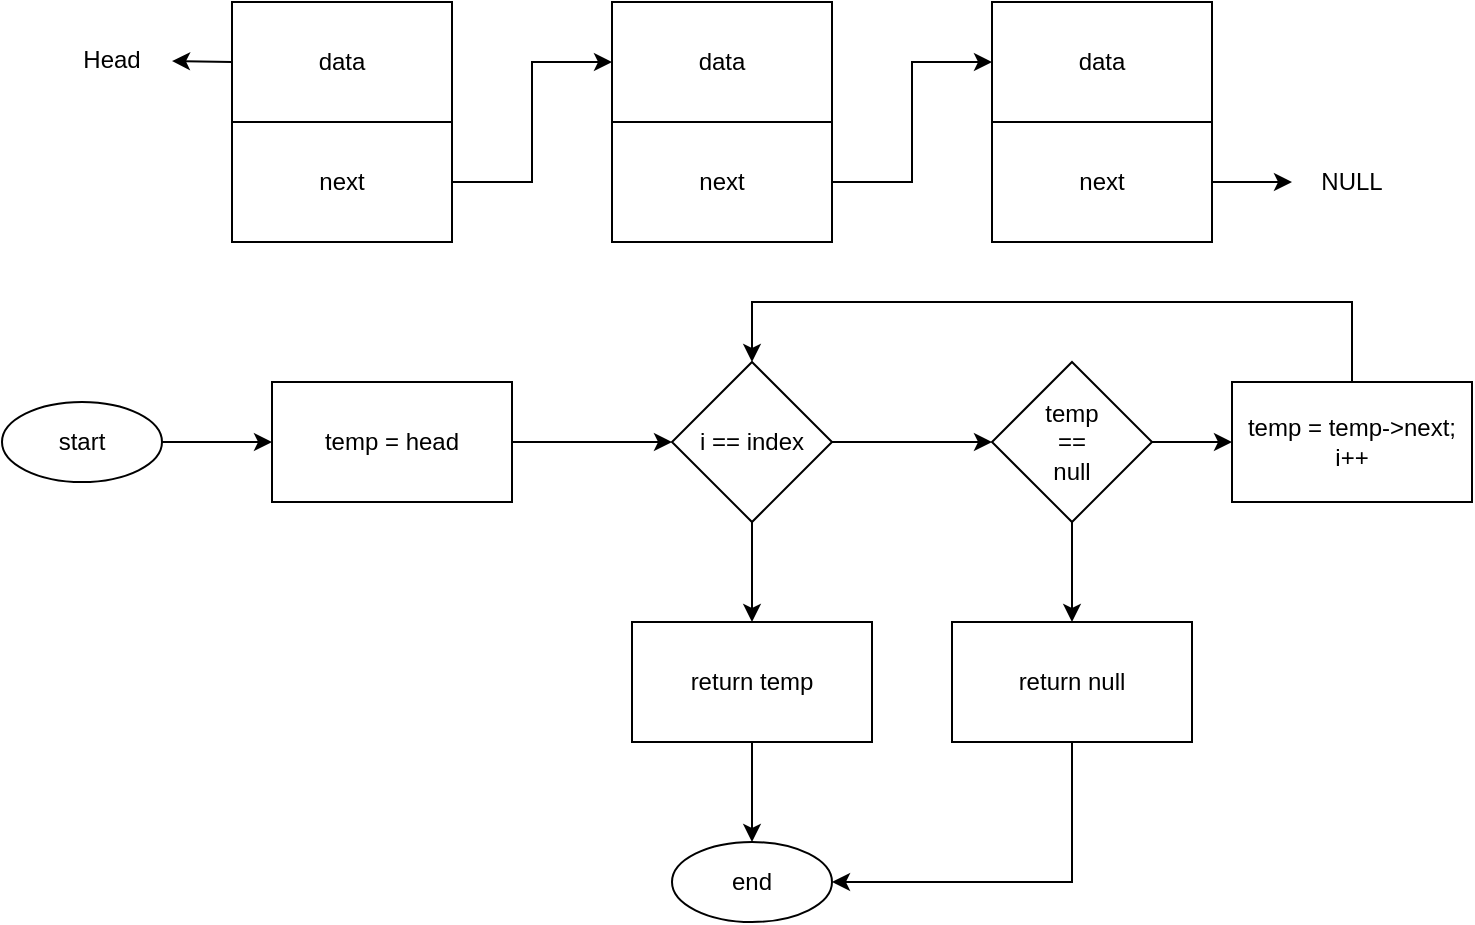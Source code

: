 <mxfile version="21.6.9" type="github">
  <diagram name="Page-1" id="1Yo3Lv8PArLlSCxRLg55">
    <mxGraphModel dx="1083" dy="773" grid="1" gridSize="10" guides="1" tooltips="1" connect="1" arrows="1" fold="1" page="1" pageScale="1" pageWidth="850" pageHeight="1100" math="0" shadow="0">
      <root>
        <mxCell id="0" />
        <mxCell id="1" parent="0" />
        <mxCell id="XO3YEEEyWwqjyCKIL8rL-2" style="edgeStyle=orthogonalEdgeStyle;rounded=0;orthogonalLoop=1;jettySize=auto;html=1;exitX=1;exitY=0.5;exitDx=0;exitDy=0;entryX=0;entryY=0.5;entryDx=0;entryDy=0;" edge="1" parent="1" source="XO3YEEEyWwqjyCKIL8rL-3" target="XO3YEEEyWwqjyCKIL8rL-7">
          <mxGeometry relative="1" as="geometry" />
        </mxCell>
        <mxCell id="XO3YEEEyWwqjyCKIL8rL-3" value="next" style="rounded=0;whiteSpace=wrap;html=1;" vertex="1" parent="1">
          <mxGeometry x="150" y="110" width="110" height="60" as="geometry" />
        </mxCell>
        <mxCell id="XO3YEEEyWwqjyCKIL8rL-4" value="data" style="rounded=0;whiteSpace=wrap;html=1;" vertex="1" parent="1">
          <mxGeometry x="150" y="50" width="110" height="60" as="geometry" />
        </mxCell>
        <mxCell id="XO3YEEEyWwqjyCKIL8rL-5" style="edgeStyle=orthogonalEdgeStyle;rounded=0;orthogonalLoop=1;jettySize=auto;html=1;exitX=1;exitY=0.5;exitDx=0;exitDy=0;entryX=0;entryY=0.5;entryDx=0;entryDy=0;" edge="1" parent="1" source="XO3YEEEyWwqjyCKIL8rL-6" target="XO3YEEEyWwqjyCKIL8rL-10">
          <mxGeometry relative="1" as="geometry" />
        </mxCell>
        <mxCell id="XO3YEEEyWwqjyCKIL8rL-6" value="next" style="rounded=0;whiteSpace=wrap;html=1;" vertex="1" parent="1">
          <mxGeometry x="340" y="110" width="110" height="60" as="geometry" />
        </mxCell>
        <mxCell id="XO3YEEEyWwqjyCKIL8rL-7" value="data" style="rounded=0;whiteSpace=wrap;html=1;" vertex="1" parent="1">
          <mxGeometry x="340" y="50" width="110" height="60" as="geometry" />
        </mxCell>
        <mxCell id="XO3YEEEyWwqjyCKIL8rL-8" style="edgeStyle=orthogonalEdgeStyle;rounded=0;orthogonalLoop=1;jettySize=auto;html=1;exitX=1;exitY=0.5;exitDx=0;exitDy=0;" edge="1" parent="1" source="XO3YEEEyWwqjyCKIL8rL-9" target="XO3YEEEyWwqjyCKIL8rL-11">
          <mxGeometry relative="1" as="geometry">
            <mxPoint x="710" y="140" as="targetPoint" />
          </mxGeometry>
        </mxCell>
        <mxCell id="XO3YEEEyWwqjyCKIL8rL-9" value="next" style="rounded=0;whiteSpace=wrap;html=1;" vertex="1" parent="1">
          <mxGeometry x="530" y="110" width="110" height="60" as="geometry" />
        </mxCell>
        <mxCell id="XO3YEEEyWwqjyCKIL8rL-10" value="data" style="rounded=0;whiteSpace=wrap;html=1;" vertex="1" parent="1">
          <mxGeometry x="530" y="50" width="110" height="60" as="geometry" />
        </mxCell>
        <mxCell id="XO3YEEEyWwqjyCKIL8rL-11" value="NULL" style="text;html=1;strokeColor=none;fillColor=none;align=center;verticalAlign=middle;whiteSpace=wrap;rounded=0;" vertex="1" parent="1">
          <mxGeometry x="680" y="125" width="60" height="30" as="geometry" />
        </mxCell>
        <mxCell id="XO3YEEEyWwqjyCKIL8rL-12" value="" style="endArrow=classic;html=1;rounded=0;exitX=0;exitY=0.5;exitDx=0;exitDy=0;" edge="1" parent="1" source="XO3YEEEyWwqjyCKIL8rL-4" target="XO3YEEEyWwqjyCKIL8rL-13">
          <mxGeometry width="50" height="50" relative="1" as="geometry">
            <mxPoint x="390" y="199" as="sourcePoint" />
            <mxPoint x="90" y="79" as="targetPoint" />
          </mxGeometry>
        </mxCell>
        <mxCell id="XO3YEEEyWwqjyCKIL8rL-13" value="Head" style="text;html=1;strokeColor=none;fillColor=none;align=center;verticalAlign=middle;whiteSpace=wrap;rounded=0;" vertex="1" parent="1">
          <mxGeometry x="60" y="64" width="60" height="30" as="geometry" />
        </mxCell>
        <mxCell id="XO3YEEEyWwqjyCKIL8rL-38" style="edgeStyle=orthogonalEdgeStyle;rounded=0;orthogonalLoop=1;jettySize=auto;html=1;exitX=1;exitY=0.5;exitDx=0;exitDy=0;entryX=0;entryY=0.5;entryDx=0;entryDy=0;" edge="1" parent="1" source="XO3YEEEyWwqjyCKIL8rL-14" target="XO3YEEEyWwqjyCKIL8rL-29">
          <mxGeometry relative="1" as="geometry" />
        </mxCell>
        <mxCell id="XO3YEEEyWwqjyCKIL8rL-14" value="start" style="ellipse;whiteSpace=wrap;html=1;" vertex="1" parent="1">
          <mxGeometry x="35" y="250" width="80" height="40" as="geometry" />
        </mxCell>
        <mxCell id="XO3YEEEyWwqjyCKIL8rL-41" style="edgeStyle=orthogonalEdgeStyle;rounded=0;orthogonalLoop=1;jettySize=auto;html=1;exitX=1;exitY=0.5;exitDx=0;exitDy=0;entryX=0;entryY=0.5;entryDx=0;entryDy=0;" edge="1" parent="1" source="XO3YEEEyWwqjyCKIL8rL-25" target="XO3YEEEyWwqjyCKIL8rL-36">
          <mxGeometry relative="1" as="geometry" />
        </mxCell>
        <mxCell id="XO3YEEEyWwqjyCKIL8rL-47" style="edgeStyle=orthogonalEdgeStyle;rounded=0;orthogonalLoop=1;jettySize=auto;html=1;exitX=0.5;exitY=1;exitDx=0;exitDy=0;entryX=0.5;entryY=0;entryDx=0;entryDy=0;" edge="1" parent="1" source="XO3YEEEyWwqjyCKIL8rL-25" target="XO3YEEEyWwqjyCKIL8rL-27">
          <mxGeometry relative="1" as="geometry" />
        </mxCell>
        <mxCell id="XO3YEEEyWwqjyCKIL8rL-25" value="temp&lt;br&gt;==&lt;br&gt;null" style="rhombus;whiteSpace=wrap;html=1;" vertex="1" parent="1">
          <mxGeometry x="530" y="230" width="80" height="80" as="geometry" />
        </mxCell>
        <mxCell id="XO3YEEEyWwqjyCKIL8rL-50" style="edgeStyle=orthogonalEdgeStyle;rounded=0;orthogonalLoop=1;jettySize=auto;html=1;exitX=0.5;exitY=1;exitDx=0;exitDy=0;entryX=1;entryY=0.5;entryDx=0;entryDy=0;" edge="1" parent="1" source="XO3YEEEyWwqjyCKIL8rL-27" target="XO3YEEEyWwqjyCKIL8rL-37">
          <mxGeometry relative="1" as="geometry" />
        </mxCell>
        <mxCell id="XO3YEEEyWwqjyCKIL8rL-27" value="return null" style="whiteSpace=wrap;html=1;" vertex="1" parent="1">
          <mxGeometry x="510" y="360" width="120" height="60" as="geometry" />
        </mxCell>
        <mxCell id="XO3YEEEyWwqjyCKIL8rL-39" style="edgeStyle=orthogonalEdgeStyle;rounded=0;orthogonalLoop=1;jettySize=auto;html=1;exitX=1;exitY=0.5;exitDx=0;exitDy=0;" edge="1" parent="1" source="XO3YEEEyWwqjyCKIL8rL-29" target="XO3YEEEyWwqjyCKIL8rL-31">
          <mxGeometry relative="1" as="geometry" />
        </mxCell>
        <mxCell id="XO3YEEEyWwqjyCKIL8rL-29" value="temp = head" style="whiteSpace=wrap;html=1;" vertex="1" parent="1">
          <mxGeometry x="170" y="240" width="120" height="60" as="geometry" />
        </mxCell>
        <mxCell id="XO3YEEEyWwqjyCKIL8rL-40" style="edgeStyle=orthogonalEdgeStyle;rounded=0;orthogonalLoop=1;jettySize=auto;html=1;exitX=1;exitY=0.5;exitDx=0;exitDy=0;entryX=0;entryY=0.5;entryDx=0;entryDy=0;" edge="1" parent="1" source="XO3YEEEyWwqjyCKIL8rL-31" target="XO3YEEEyWwqjyCKIL8rL-25">
          <mxGeometry relative="1" as="geometry" />
        </mxCell>
        <mxCell id="XO3YEEEyWwqjyCKIL8rL-48" style="edgeStyle=orthogonalEdgeStyle;rounded=0;orthogonalLoop=1;jettySize=auto;html=1;exitX=0.5;exitY=1;exitDx=0;exitDy=0;entryX=0.5;entryY=0;entryDx=0;entryDy=0;" edge="1" parent="1" source="XO3YEEEyWwqjyCKIL8rL-31" target="XO3YEEEyWwqjyCKIL8rL-35">
          <mxGeometry relative="1" as="geometry" />
        </mxCell>
        <mxCell id="XO3YEEEyWwqjyCKIL8rL-31" value="i == index" style="rhombus;whiteSpace=wrap;html=1;" vertex="1" parent="1">
          <mxGeometry x="370" y="230" width="80" height="80" as="geometry" />
        </mxCell>
        <mxCell id="XO3YEEEyWwqjyCKIL8rL-49" style="edgeStyle=orthogonalEdgeStyle;rounded=0;orthogonalLoop=1;jettySize=auto;html=1;exitX=0.5;exitY=1;exitDx=0;exitDy=0;entryX=0.5;entryY=0;entryDx=0;entryDy=0;" edge="1" parent="1" source="XO3YEEEyWwqjyCKIL8rL-35" target="XO3YEEEyWwqjyCKIL8rL-37">
          <mxGeometry relative="1" as="geometry" />
        </mxCell>
        <mxCell id="XO3YEEEyWwqjyCKIL8rL-35" value="return temp" style="rounded=0;whiteSpace=wrap;html=1;" vertex="1" parent="1">
          <mxGeometry x="350" y="360" width="120" height="60" as="geometry" />
        </mxCell>
        <mxCell id="XO3YEEEyWwqjyCKIL8rL-51" style="edgeStyle=orthogonalEdgeStyle;rounded=0;orthogonalLoop=1;jettySize=auto;html=1;exitX=0.5;exitY=0;exitDx=0;exitDy=0;entryX=0.5;entryY=0;entryDx=0;entryDy=0;" edge="1" parent="1" source="XO3YEEEyWwqjyCKIL8rL-36" target="XO3YEEEyWwqjyCKIL8rL-31">
          <mxGeometry relative="1" as="geometry">
            <Array as="points">
              <mxPoint x="710" y="200" />
              <mxPoint x="410" y="200" />
            </Array>
          </mxGeometry>
        </mxCell>
        <mxCell id="XO3YEEEyWwqjyCKIL8rL-36" value="temp = temp-&amp;gt;next;&lt;br&gt;i++" style="rounded=0;whiteSpace=wrap;html=1;" vertex="1" parent="1">
          <mxGeometry x="650" y="240" width="120" height="60" as="geometry" />
        </mxCell>
        <mxCell id="XO3YEEEyWwqjyCKIL8rL-37" value="end" style="ellipse;whiteSpace=wrap;html=1;" vertex="1" parent="1">
          <mxGeometry x="370" y="470" width="80" height="40" as="geometry" />
        </mxCell>
      </root>
    </mxGraphModel>
  </diagram>
</mxfile>
